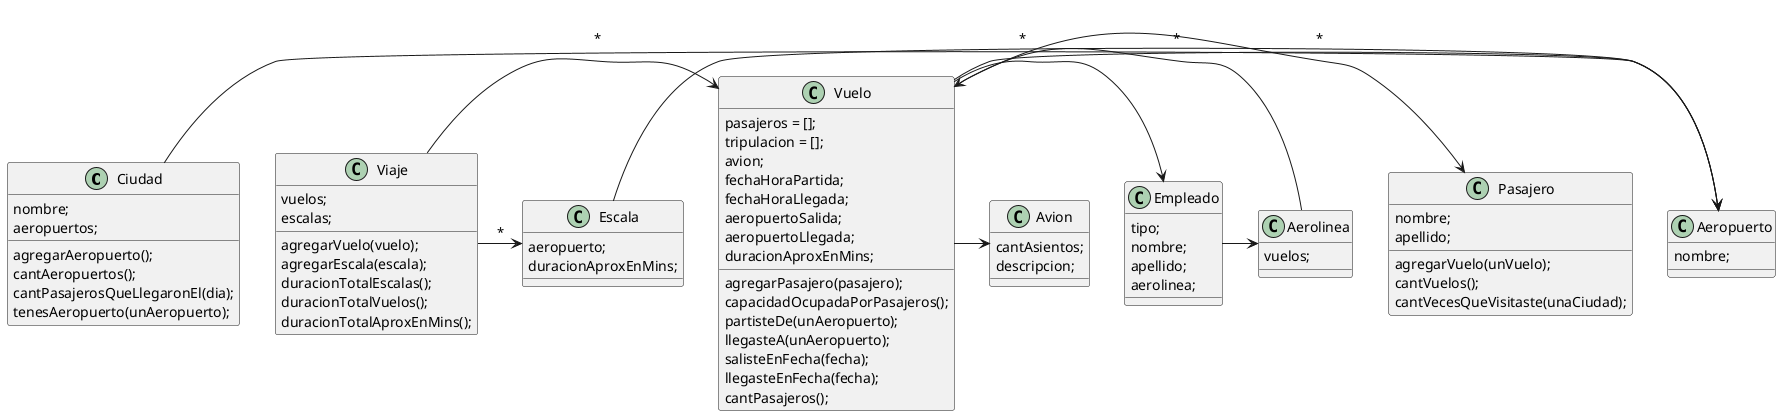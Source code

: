 @startuml
class Ciudad {
    nombre;
    aeropuertos;
    agregarAeropuerto();
    cantAeropuertos();
    cantPasajerosQueLlegaronEl(dia);
    tenesAeropuerto(unAeropuerto);
}

class Aeropuerto {
    nombre;
}

class Viaje {
    vuelos;
    escalas;
    agregarVuelo(vuelo);
    agregarEscala(escala);
    duracionTotalEscalas();
    duracionTotalVuelos();
    duracionTotalAproxEnMins();
}

class Escala {
    aeropuerto;
    duracionAproxEnMins;
}

class Vuelo {
    pasajeros = [];
    tripulacion = [];
    avion;
    fechaHoraPartida;
    fechaHoraLlegada;
    aeropuertoSalida;
    aeropuertoLlegada;
    duracionAproxEnMins;
    agregarPasajero(pasajero);
    capacidadOcupadaPorPasajeros();
    partisteDe(unAeropuerto);
    llegasteA(unAeropuerto);
    salisteEnFecha(fecha);
    llegasteEnFecha(fecha);
    cantPasajeros();
}

class Pasajero {
    nombre;
    apellido;
    agregarVuelo(unVuelo);
    cantVuelos();
    cantVecesQueVisitaste(unaCiudad);
}

class Empleado {
    tipo;
    nombre;
    apellido;
    aerolinea;
}

class Avion {
    cantAsientos;
    descripcion;
}

class Aerolinea {
    vuelos;
}

Ciudad -> Aeropuerto
Vuelo -> Aeropuerto
Vuelo -> Pasajero: *
Vuelo -> Empleado: *
Vuelo -> Avion
Aerolinea -> Vuelo: *
Empleado -> Aerolinea
Viaje -> Vuelo: *
Viaje -> Escala: *
Escala -> Aeropuerto
